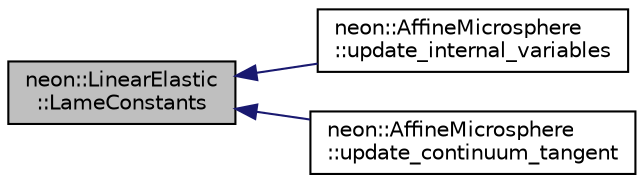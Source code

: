 digraph "neon::LinearElastic::LameConstants"
{
 // INTERACTIVE_SVG=YES
  edge [fontname="Helvetica",fontsize="10",labelfontname="Helvetica",labelfontsize="10"];
  node [fontname="Helvetica",fontsize="10",shape=record];
  rankdir="LR";
  Node11 [label="neon::LinearElastic\l::LameConstants",height=0.2,width=0.4,color="black", fillcolor="grey75", style="filled", fontcolor="black"];
  Node11 -> Node12 [dir="back",color="midnightblue",fontsize="10",style="solid",fontname="Helvetica"];
  Node12 [label="neon::AffineMicrosphere\l::update_internal_variables",height=0.2,width=0.4,color="black", fillcolor="white", style="filled",URL="$classneon_1_1AffineMicrosphere.html#a3426b5d9e79ceb700a40967ad2dff07a"];
  Node11 -> Node13 [dir="back",color="midnightblue",fontsize="10",style="solid",fontname="Helvetica"];
  Node13 [label="neon::AffineMicrosphere\l::update_continuum_tangent",height=0.2,width=0.4,color="black", fillcolor="white", style="filled",URL="$classneon_1_1AffineMicrosphere.html#a157fef6c612ab57570459c0cda080e5e"];
}

